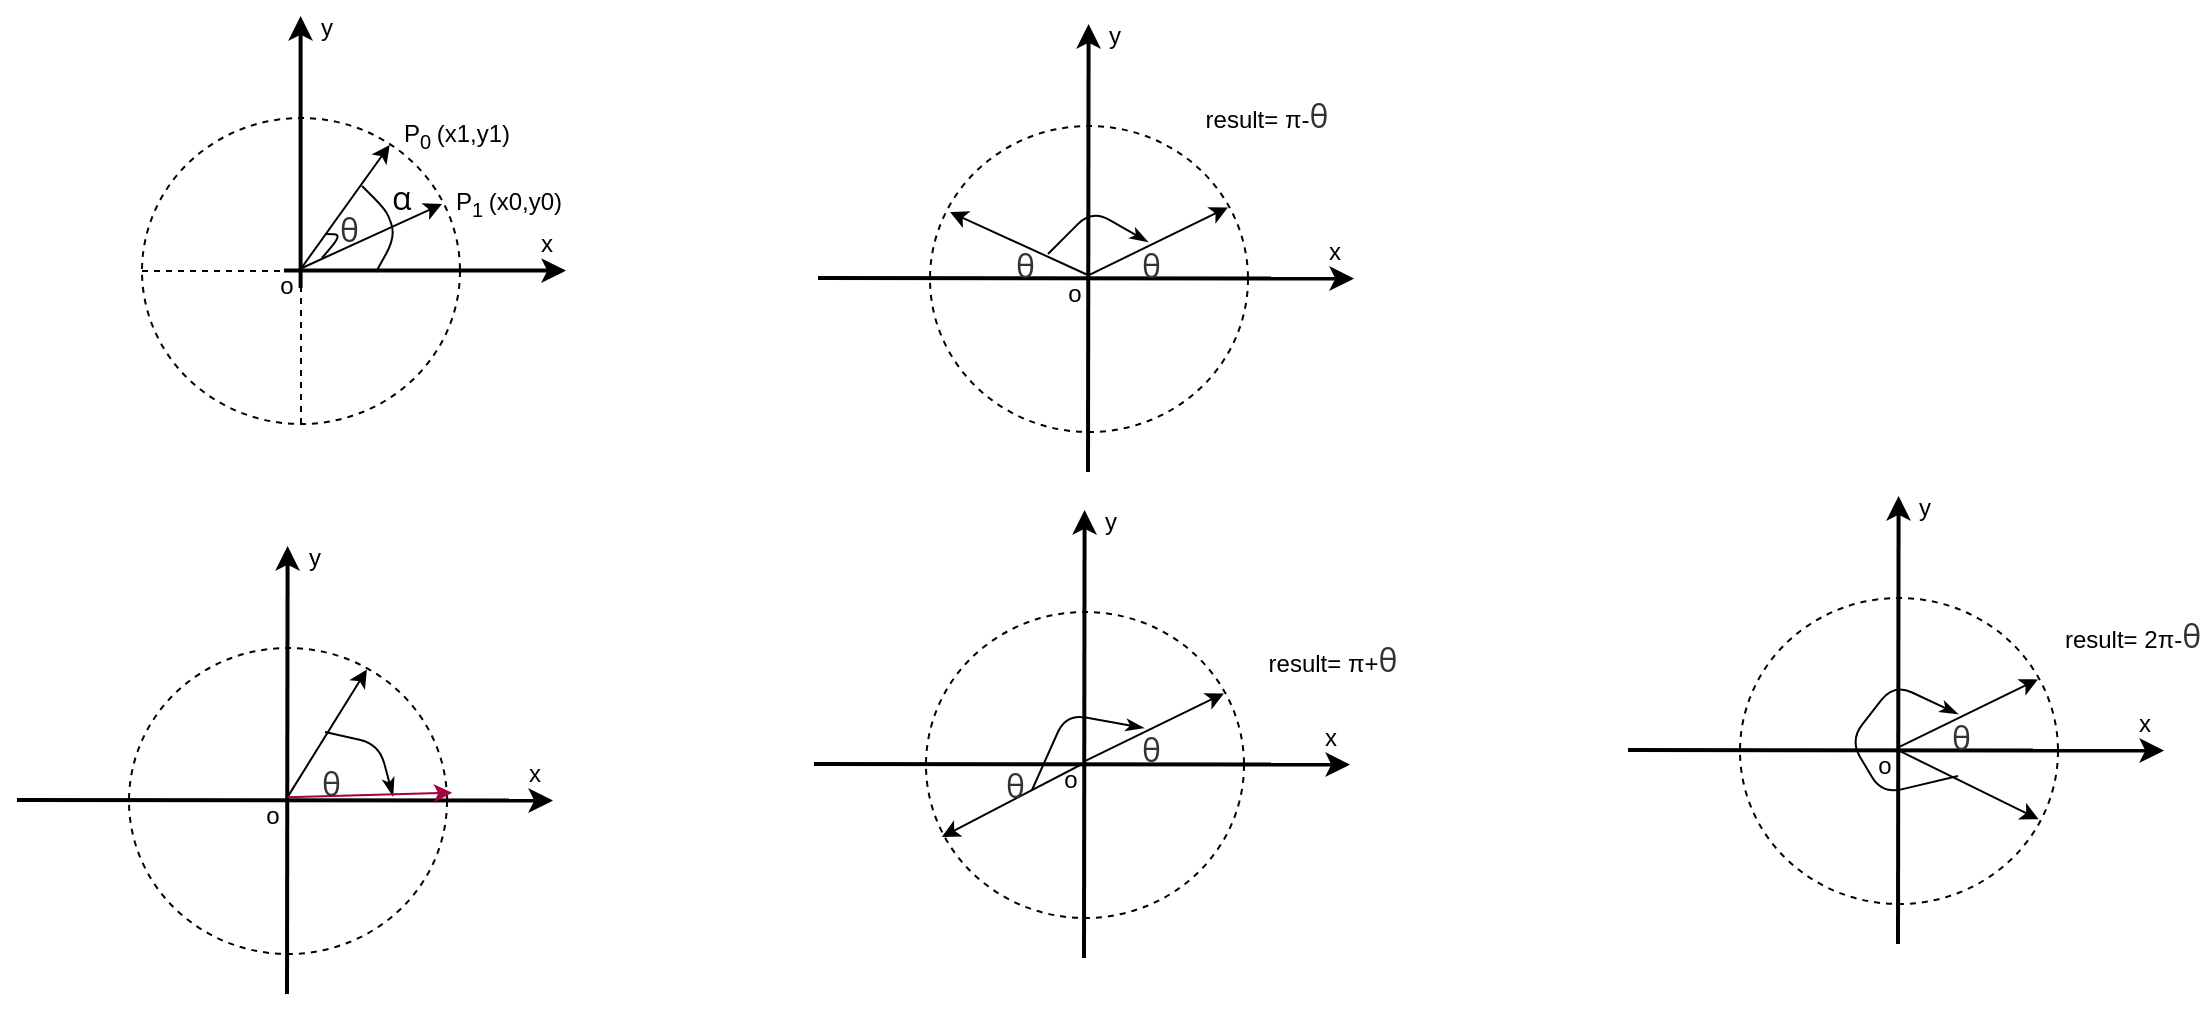 <mxfile>
    <diagram id="dxUCbwSKkGaz4fF3e_iy" name="第 1 页">
        <mxGraphModel dx="1175" dy="545" grid="0" gridSize="10" guides="1" tooltips="1" connect="1" arrows="1" fold="1" page="1" pageScale="1" pageWidth="827" pageHeight="1169" background="#ffffff" math="0" shadow="0">
            <root>
                <mxCell id="0"/>
                <mxCell id="1" parent="0"/>
                <mxCell id="16" value="" style="shape=orEllipse;perimeter=ellipsePerimeter;whiteSpace=wrap;html=1;backgroundOutline=1;fontColor=#000000;strokeColor=#000000;fillColor=none;dashed=1;" vertex="1" parent="1">
                    <mxGeometry x="137" y="285" width="159" height="153" as="geometry"/>
                </mxCell>
                <mxCell id="17" value="" style="endArrow=classic;html=1;strokeColor=#000000;strokeWidth=2;" edge="1" parent="1">
                    <mxGeometry width="50" height="50" relative="1" as="geometry">
                        <mxPoint x="208" y="361.3" as="sourcePoint"/>
                        <mxPoint x="349" y="361.3" as="targetPoint"/>
                    </mxGeometry>
                </mxCell>
                <mxCell id="18" value="" style="endArrow=classic;html=1;strokeColor=#000000;strokeWidth=2;" edge="1" parent="1">
                    <mxGeometry width="50" height="50" relative="1" as="geometry">
                        <mxPoint x="216.3" y="370" as="sourcePoint"/>
                        <mxPoint x="216.3" y="234" as="targetPoint"/>
                    </mxGeometry>
                </mxCell>
                <mxCell id="19" value="" style="endArrow=classic;html=1;fontColor=#000000;strokeColor=#000000;strokeWidth=1;" edge="1" parent="1">
                    <mxGeometry width="50" height="50" relative="1" as="geometry">
                        <mxPoint x="217" y="360" as="sourcePoint"/>
                        <mxPoint x="287" y="328" as="targetPoint"/>
                    </mxGeometry>
                </mxCell>
                <mxCell id="20" value="" style="endArrow=classic;html=1;fontColor=#000000;strokeColor=#000000;strokeWidth=1;entryX=0.779;entryY=0.088;entryDx=0;entryDy=0;entryPerimeter=0;" edge="1" parent="1" target="16">
                    <mxGeometry width="50" height="50" relative="1" as="geometry">
                        <mxPoint x="216" y="361" as="sourcePoint"/>
                        <mxPoint x="286" y="329" as="targetPoint"/>
                    </mxGeometry>
                </mxCell>
                <mxCell id="21" value="&lt;font color=&quot;#000000&quot;&gt;x&lt;/font&gt;" style="text;html=1;align=center;verticalAlign=middle;resizable=0;points=[];autosize=1;strokeColor=none;fillColor=none;" vertex="1" parent="1">
                    <mxGeometry x="331" y="339" width="16" height="18" as="geometry"/>
                </mxCell>
                <mxCell id="22" value="&lt;font color=&quot;#000000&quot;&gt;y&lt;/font&gt;" style="text;html=1;align=center;verticalAlign=middle;resizable=0;points=[];autosize=1;strokeColor=none;fillColor=none;" vertex="1" parent="1">
                    <mxGeometry x="221" y="231" width="16" height="18" as="geometry"/>
                </mxCell>
                <mxCell id="23" value="P&lt;sub&gt;1&amp;nbsp;&lt;/sub&gt;(x0,y0)" style="text;html=1;align=center;verticalAlign=middle;resizable=0;points=[];autosize=1;strokeColor=none;fillColor=none;fontColor=#000000;" vertex="1" parent="1">
                    <mxGeometry x="288" y="316" width="63" height="23" as="geometry"/>
                </mxCell>
                <mxCell id="24" value="P&lt;sub&gt;0&amp;nbsp;&lt;/sub&gt;(x1,y1)" style="text;html=1;align=center;verticalAlign=middle;resizable=0;points=[];autosize=1;strokeColor=none;fillColor=none;fontColor=#000000;" vertex="1" parent="1">
                    <mxGeometry x="262" y="282" width="63" height="23" as="geometry"/>
                </mxCell>
                <mxCell id="25" value="o" style="text;html=1;align=center;verticalAlign=middle;resizable=0;points=[];autosize=1;strokeColor=none;fillColor=none;fontColor=#000000;" vertex="1" parent="1">
                    <mxGeometry x="200" y="360" width="17" height="18" as="geometry"/>
                </mxCell>
                <mxCell id="27" value="" style="endArrow=none;html=1;fontColor=#000000;strokeColor=#000000;strokeWidth=1;" edge="1" parent="1">
                    <mxGeometry width="50" height="50" relative="1" as="geometry">
                        <mxPoint x="254" y="362" as="sourcePoint"/>
                        <mxPoint x="247" y="319" as="targetPoint"/>
                        <Array as="points">
                            <mxPoint x="264" y="344"/>
                            <mxPoint x="259" y="331"/>
                        </Array>
                    </mxGeometry>
                </mxCell>
                <mxCell id="30" value="&lt;span style=&quot;font-family: &amp;#34;open sans&amp;#34; , &amp;#34;clear sans&amp;#34; , &amp;#34;helvetica neue&amp;#34; , &amp;#34;helvetica&amp;#34; , &amp;#34;arial&amp;#34; , &amp;#34;segoe ui emoji&amp;#34; , sans-serif ; font-size: 16px ; text-align: center&quot;&gt;α&lt;/span&gt;" style="text;whiteSpace=wrap;html=1;fontColor=#000000;" vertex="1" parent="1">
                    <mxGeometry x="260.0" y="309.12" width="16.04" height="29.88" as="geometry"/>
                </mxCell>
                <mxCell id="31" value="&lt;span style=&quot;color: rgb(51 , 51 , 51) ; font-family: &amp;#34;open sans&amp;#34; , &amp;#34;clear sans&amp;#34; , &amp;#34;helvetica neue&amp;#34; , &amp;#34;helvetica&amp;#34; , &amp;#34;arial&amp;#34; , &amp;#34;segoe ui emoji&amp;#34; , sans-serif ; font-size: 16px ; font-style: normal ; font-weight: 400 ; letter-spacing: normal ; text-indent: 0px ; text-transform: none ; word-spacing: 0px ; display: inline ; float: none&quot;&gt;θ&lt;/span&gt;" style="text;whiteSpace=wrap;html=1;fontColor=#000000;" vertex="1" parent="1">
                    <mxGeometry x="234" y="325" width="12" height="20" as="geometry"/>
                </mxCell>
                <mxCell id="32" value="" style="endArrow=none;html=1;fontColor=#000000;strokeColor=#000000;strokeWidth=1;" edge="1" parent="1">
                    <mxGeometry width="50" height="50" relative="1" as="geometry">
                        <mxPoint x="227" y="355" as="sourcePoint"/>
                        <mxPoint x="229" y="343" as="targetPoint"/>
                        <Array as="points">
                            <mxPoint x="237" y="343.13"/>
                        </Array>
                    </mxGeometry>
                </mxCell>
                <mxCell id="33" value="" style="shape=orEllipse;perimeter=ellipsePerimeter;whiteSpace=wrap;html=1;backgroundOutline=1;fontColor=#000000;strokeColor=#000000;fillColor=none;dashed=1;" vertex="1" parent="1">
                    <mxGeometry x="531" y="289" width="159" height="153" as="geometry"/>
                </mxCell>
                <mxCell id="34" value="" style="endArrow=classic;html=1;strokeColor=#000000;strokeWidth=2;" edge="1" parent="1">
                    <mxGeometry width="50" height="50" relative="1" as="geometry">
                        <mxPoint x="475" y="365" as="sourcePoint"/>
                        <mxPoint x="743" y="365.3" as="targetPoint"/>
                    </mxGeometry>
                </mxCell>
                <mxCell id="35" value="" style="endArrow=classic;html=1;strokeColor=#000000;strokeWidth=2;" edge="1" parent="1">
                    <mxGeometry width="50" height="50" relative="1" as="geometry">
                        <mxPoint x="610" y="462" as="sourcePoint"/>
                        <mxPoint x="610.3" y="238" as="targetPoint"/>
                    </mxGeometry>
                </mxCell>
                <mxCell id="36" value="" style="endArrow=classic;html=1;fontColor=#000000;strokeColor=#000000;strokeWidth=1;" edge="1" parent="1">
                    <mxGeometry width="50" height="50" relative="1" as="geometry">
                        <mxPoint x="611" y="364" as="sourcePoint"/>
                        <mxPoint x="541" y="332.0" as="targetPoint"/>
                    </mxGeometry>
                </mxCell>
                <mxCell id="38" value="&lt;font color=&quot;#000000&quot;&gt;x&lt;/font&gt;" style="text;html=1;align=center;verticalAlign=middle;resizable=0;points=[];autosize=1;strokeColor=none;fillColor=none;" vertex="1" parent="1">
                    <mxGeometry x="725" y="343" width="16" height="18" as="geometry"/>
                </mxCell>
                <mxCell id="39" value="&lt;font color=&quot;#000000&quot;&gt;y&lt;/font&gt;" style="text;html=1;align=center;verticalAlign=middle;resizable=0;points=[];autosize=1;strokeColor=none;fillColor=none;" vertex="1" parent="1">
                    <mxGeometry x="615" y="235" width="16" height="18" as="geometry"/>
                </mxCell>
                <mxCell id="42" value="o" style="text;html=1;align=center;verticalAlign=middle;resizable=0;points=[];autosize=1;strokeColor=none;fillColor=none;fontColor=#000000;" vertex="1" parent="1">
                    <mxGeometry x="594" y="364" width="17" height="18" as="geometry"/>
                </mxCell>
                <mxCell id="47" value="" style="endArrow=classic;html=1;fontColor=#000000;strokeColor=#000000;strokeWidth=1;exitX=0.952;exitY=-0.018;exitDx=0;exitDy=0;exitPerimeter=0;entryX=0.937;entryY=0.266;entryDx=0;entryDy=0;entryPerimeter=0;" edge="1" parent="1" source="42" target="33">
                    <mxGeometry width="50" height="50" relative="1" as="geometry">
                        <mxPoint x="611" y="366" as="sourcePoint"/>
                        <mxPoint x="681" y="322" as="targetPoint"/>
                    </mxGeometry>
                </mxCell>
                <mxCell id="49" value="" style="endArrow=classicThin;html=1;fontColor=#000000;strokeColor=#000000;strokeWidth=1;endFill=1;" edge="1" parent="1">
                    <mxGeometry width="50" height="50" relative="1" as="geometry">
                        <mxPoint x="590" y="353" as="sourcePoint"/>
                        <mxPoint x="640" y="347" as="targetPoint"/>
                        <Array as="points">
                            <mxPoint x="612" y="331"/>
                        </Array>
                    </mxGeometry>
                </mxCell>
                <mxCell id="50" value="" style="shape=orEllipse;perimeter=ellipsePerimeter;whiteSpace=wrap;html=1;backgroundOutline=1;fontColor=#000000;strokeColor=#000000;fillColor=none;dashed=1;" vertex="1" parent="1">
                    <mxGeometry x="529" y="532" width="159" height="153" as="geometry"/>
                </mxCell>
                <mxCell id="51" value="" style="endArrow=classic;html=1;strokeColor=#000000;strokeWidth=2;" edge="1" parent="1">
                    <mxGeometry width="50" height="50" relative="1" as="geometry">
                        <mxPoint x="473" y="608" as="sourcePoint"/>
                        <mxPoint x="741" y="608.3" as="targetPoint"/>
                    </mxGeometry>
                </mxCell>
                <mxCell id="52" value="" style="endArrow=classic;html=1;strokeColor=#000000;strokeWidth=2;" edge="1" parent="1">
                    <mxGeometry width="50" height="50" relative="1" as="geometry">
                        <mxPoint x="608" y="705" as="sourcePoint"/>
                        <mxPoint x="608.3" y="481" as="targetPoint"/>
                    </mxGeometry>
                </mxCell>
                <mxCell id="53" value="" style="endArrow=classic;html=1;fontColor=#000000;strokeColor=#000000;strokeWidth=1;entryX=0.05;entryY=0.735;entryDx=0;entryDy=0;entryPerimeter=0;" edge="1" parent="1" target="50">
                    <mxGeometry width="50" height="50" relative="1" as="geometry">
                        <mxPoint x="609" y="607" as="sourcePoint"/>
                        <mxPoint x="539" y="575.0" as="targetPoint"/>
                    </mxGeometry>
                </mxCell>
                <mxCell id="54" value="&lt;font color=&quot;#000000&quot;&gt;x&lt;/font&gt;" style="text;html=1;align=center;verticalAlign=middle;resizable=0;points=[];autosize=1;strokeColor=none;fillColor=none;" vertex="1" parent="1">
                    <mxGeometry x="723" y="586" width="16" height="18" as="geometry"/>
                </mxCell>
                <mxCell id="55" value="&lt;font color=&quot;#000000&quot;&gt;y&lt;/font&gt;" style="text;html=1;align=center;verticalAlign=middle;resizable=0;points=[];autosize=1;strokeColor=none;fillColor=none;" vertex="1" parent="1">
                    <mxGeometry x="613" y="478" width="16" height="18" as="geometry"/>
                </mxCell>
                <mxCell id="56" value="o" style="text;html=1;align=center;verticalAlign=middle;resizable=0;points=[];autosize=1;strokeColor=none;fillColor=none;fontColor=#000000;" vertex="1" parent="1">
                    <mxGeometry x="592" y="607" width="17" height="18" as="geometry"/>
                </mxCell>
                <mxCell id="57" value="" style="endArrow=classic;html=1;fontColor=#000000;strokeColor=#000000;strokeWidth=1;exitX=0.952;exitY=-0.018;exitDx=0;exitDy=0;exitPerimeter=0;entryX=0.937;entryY=0.266;entryDx=0;entryDy=0;entryPerimeter=0;" edge="1" source="56" target="50" parent="1">
                    <mxGeometry width="50" height="50" relative="1" as="geometry">
                        <mxPoint x="609" y="609" as="sourcePoint"/>
                        <mxPoint x="679" y="565" as="targetPoint"/>
                    </mxGeometry>
                </mxCell>
                <mxCell id="58" value="" style="endArrow=classicThin;html=1;fontColor=#000000;strokeColor=#000000;strokeWidth=1;endFill=1;" edge="1" parent="1">
                    <mxGeometry width="50" height="50" relative="1" as="geometry">
                        <mxPoint x="582" y="621" as="sourcePoint"/>
                        <mxPoint x="638" y="590" as="targetPoint"/>
                        <Array as="points">
                            <mxPoint x="599" y="583"/>
                        </Array>
                    </mxGeometry>
                </mxCell>
                <mxCell id="60" value="" style="shape=orEllipse;perimeter=ellipsePerimeter;whiteSpace=wrap;html=1;backgroundOutline=1;fontColor=#000000;strokeColor=#000000;fillColor=none;dashed=1;" vertex="1" parent="1">
                    <mxGeometry x="936" y="525" width="159" height="153" as="geometry"/>
                </mxCell>
                <mxCell id="61" value="" style="endArrow=classic;html=1;strokeColor=#000000;strokeWidth=2;" edge="1" parent="1">
                    <mxGeometry width="50" height="50" relative="1" as="geometry">
                        <mxPoint x="880" y="601" as="sourcePoint"/>
                        <mxPoint x="1148" y="601.3" as="targetPoint"/>
                    </mxGeometry>
                </mxCell>
                <mxCell id="62" value="" style="endArrow=classic;html=1;strokeColor=#000000;strokeWidth=2;" edge="1" parent="1">
                    <mxGeometry width="50" height="50" relative="1" as="geometry">
                        <mxPoint x="1015" y="698" as="sourcePoint"/>
                        <mxPoint x="1015.3" y="474" as="targetPoint"/>
                    </mxGeometry>
                </mxCell>
                <mxCell id="63" value="" style="endArrow=classic;html=1;fontColor=#000000;strokeColor=#000000;strokeWidth=1;entryX=0.939;entryY=0.723;entryDx=0;entryDy=0;entryPerimeter=0;exitX=0.957;exitY=0.068;exitDx=0;exitDy=0;exitPerimeter=0;" edge="1" target="60" parent="1" source="66">
                    <mxGeometry width="50" height="50" relative="1" as="geometry">
                        <mxPoint x="1016" y="600" as="sourcePoint"/>
                        <mxPoint x="946" y="568.0" as="targetPoint"/>
                        <Array as="points"/>
                    </mxGeometry>
                </mxCell>
                <mxCell id="64" value="&lt;font color=&quot;#000000&quot;&gt;x&lt;/font&gt;" style="text;html=1;align=center;verticalAlign=middle;resizable=0;points=[];autosize=1;strokeColor=none;fillColor=none;" vertex="1" parent="1">
                    <mxGeometry x="1130" y="579" width="16" height="18" as="geometry"/>
                </mxCell>
                <mxCell id="65" value="&lt;font color=&quot;#000000&quot;&gt;y&lt;/font&gt;" style="text;html=1;align=center;verticalAlign=middle;resizable=0;points=[];autosize=1;strokeColor=none;fillColor=none;" vertex="1" parent="1">
                    <mxGeometry x="1020" y="471" width="16" height="18" as="geometry"/>
                </mxCell>
                <mxCell id="66" value="o" style="text;html=1;align=center;verticalAlign=middle;resizable=0;points=[];autosize=1;strokeColor=none;fillColor=none;fontColor=#000000;" vertex="1" parent="1">
                    <mxGeometry x="999" y="600" width="17" height="18" as="geometry"/>
                </mxCell>
                <mxCell id="67" value="" style="endArrow=classic;html=1;fontColor=#000000;strokeColor=#000000;strokeWidth=1;exitX=0.952;exitY=-0.018;exitDx=0;exitDy=0;exitPerimeter=0;entryX=0.937;entryY=0.266;entryDx=0;entryDy=0;entryPerimeter=0;" edge="1" source="66" target="60" parent="1">
                    <mxGeometry width="50" height="50" relative="1" as="geometry">
                        <mxPoint x="1016" y="602" as="sourcePoint"/>
                        <mxPoint x="1086" y="558" as="targetPoint"/>
                    </mxGeometry>
                </mxCell>
                <mxCell id="68" value="" style="endArrow=classicThin;html=1;fontColor=#000000;strokeColor=#000000;strokeWidth=1;endFill=1;" edge="1" parent="1">
                    <mxGeometry width="50" height="50" relative="1" as="geometry">
                        <mxPoint x="1045" y="614" as="sourcePoint"/>
                        <mxPoint x="1045.0" y="583" as="targetPoint"/>
                        <Array as="points">
                            <mxPoint x="1007" y="623"/>
                            <mxPoint x="991" y="596"/>
                            <mxPoint x="1013" y="568"/>
                        </Array>
                    </mxGeometry>
                </mxCell>
                <mxCell id="69" value="&lt;span style=&quot;color: rgb(51 , 51 , 51) ; font-family: &amp;#34;open sans&amp;#34; , &amp;#34;clear sans&amp;#34; , &amp;#34;helvetica neue&amp;#34; , &amp;#34;helvetica&amp;#34; , &amp;#34;arial&amp;#34; , &amp;#34;segoe ui emoji&amp;#34; , sans-serif ; font-size: 16px ; font-style: normal ; font-weight: 400 ; letter-spacing: normal ; text-indent: 0px ; text-transform: none ; word-spacing: 0px ; display: inline ; float: none&quot;&gt;θ&lt;/span&gt;" style="text;whiteSpace=wrap;html=1;fontColor=#000000;" vertex="1" parent="1">
                    <mxGeometry x="635" y="343" width="12" height="20" as="geometry"/>
                </mxCell>
                <mxCell id="70" value="result= π-&lt;span style=&quot;color: rgb(51 , 51 , 51) ; font-family: &amp;#34;open sans&amp;#34; , &amp;#34;clear sans&amp;#34; , &amp;#34;helvetica neue&amp;#34; , &amp;#34;helvetica&amp;#34; , &amp;#34;arial&amp;#34; , &amp;#34;segoe ui emoji&amp;#34; , sans-serif ; font-size: 16px ; text-align: left&quot;&gt;θ&lt;/span&gt;" style="text;html=1;align=center;verticalAlign=middle;resizable=0;points=[];autosize=1;strokeColor=none;fillColor=none;fontColor=#000000;" vertex="1" parent="1">
                    <mxGeometry x="663" y="274" width="71" height="19" as="geometry"/>
                </mxCell>
                <mxCell id="71" value="result= π+&lt;span style=&quot;color: rgb(51 , 51 , 51) ; font-family: &amp;#34;open sans&amp;#34; , &amp;#34;clear sans&amp;#34; , &amp;#34;helvetica neue&amp;#34; , &amp;#34;helvetica&amp;#34; , &amp;#34;arial&amp;#34; , &amp;#34;segoe ui emoji&amp;#34; , sans-serif ; font-size: 16px ; text-align: left&quot;&gt;θ&lt;/span&gt;" style="text;html=1;align=center;verticalAlign=middle;resizable=0;points=[];autosize=1;strokeColor=none;fillColor=none;fontColor=#000000;" vertex="1" parent="1">
                    <mxGeometry x="694.5" y="546" width="74" height="19" as="geometry"/>
                </mxCell>
                <mxCell id="72" value="result= 2π-&lt;span style=&quot;color: rgb(51 , 51 , 51) ; font-family: &amp;#34;open sans&amp;#34; , &amp;#34;clear sans&amp;#34; , &amp;#34;helvetica neue&amp;#34; , &amp;#34;helvetica&amp;#34; , &amp;#34;arial&amp;#34; , &amp;#34;segoe ui emoji&amp;#34; , sans-serif ; font-size: 16px ; text-align: left&quot;&gt;θ&lt;/span&gt;" style="text;html=1;align=center;verticalAlign=middle;resizable=0;points=[];autosize=1;strokeColor=none;fillColor=none;fontColor=#000000;" vertex="1" parent="1">
                    <mxGeometry x="1093" y="534" width="78" height="19" as="geometry"/>
                </mxCell>
                <mxCell id="73" value="&lt;span style=&quot;color: rgb(51 , 51 , 51) ; font-family: &amp;#34;open sans&amp;#34; , &amp;#34;clear sans&amp;#34; , &amp;#34;helvetica neue&amp;#34; , &amp;#34;helvetica&amp;#34; , &amp;#34;arial&amp;#34; , &amp;#34;segoe ui emoji&amp;#34; , sans-serif ; font-size: 16px ; font-style: normal ; font-weight: 400 ; letter-spacing: normal ; text-indent: 0px ; text-transform: none ; word-spacing: 0px ; display: inline ; float: none&quot;&gt;θ&lt;/span&gt;" style="text;whiteSpace=wrap;html=1;fontColor=#000000;" vertex="1" parent="1">
                    <mxGeometry x="572" y="343" width="12" height="20" as="geometry"/>
                </mxCell>
                <mxCell id="74" value="&lt;span style=&quot;color: rgb(51 , 51 , 51) ; font-family: &amp;#34;open sans&amp;#34; , &amp;#34;clear sans&amp;#34; , &amp;#34;helvetica neue&amp;#34; , &amp;#34;helvetica&amp;#34; , &amp;#34;arial&amp;#34; , &amp;#34;segoe ui emoji&amp;#34; , sans-serif ; font-size: 16px ; font-style: normal ; font-weight: 400 ; letter-spacing: normal ; text-indent: 0px ; text-transform: none ; word-spacing: 0px ; display: inline ; float: none&quot;&gt;θ&lt;/span&gt;" style="text;whiteSpace=wrap;html=1;fontColor=#000000;" vertex="1" parent="1">
                    <mxGeometry x="635" y="585" width="12" height="20" as="geometry"/>
                </mxCell>
                <mxCell id="75" value="&lt;span style=&quot;color: rgb(51 , 51 , 51) ; font-family: &amp;#34;open sans&amp;#34; , &amp;#34;clear sans&amp;#34; , &amp;#34;helvetica neue&amp;#34; , &amp;#34;helvetica&amp;#34; , &amp;#34;arial&amp;#34; , &amp;#34;segoe ui emoji&amp;#34; , sans-serif ; font-size: 16px ; font-style: normal ; font-weight: 400 ; letter-spacing: normal ; text-indent: 0px ; text-transform: none ; word-spacing: 0px ; display: inline ; float: none&quot;&gt;θ&lt;/span&gt;" style="text;whiteSpace=wrap;html=1;fontColor=#000000;" vertex="1" parent="1">
                    <mxGeometry x="567" y="603" width="12" height="20" as="geometry"/>
                </mxCell>
                <mxCell id="76" value="&lt;span style=&quot;color: rgb(51 , 51 , 51) ; font-family: &amp;#34;open sans&amp;#34; , &amp;#34;clear sans&amp;#34; , &amp;#34;helvetica neue&amp;#34; , &amp;#34;helvetica&amp;#34; , &amp;#34;arial&amp;#34; , &amp;#34;segoe ui emoji&amp;#34; , sans-serif ; font-size: 16px ; font-style: normal ; font-weight: 400 ; letter-spacing: normal ; text-indent: 0px ; text-transform: none ; word-spacing: 0px ; display: inline ; float: none&quot;&gt;θ&lt;/span&gt;" style="text;whiteSpace=wrap;html=1;fontColor=#000000;" vertex="1" parent="1">
                    <mxGeometry x="1040" y="579" width="12" height="20" as="geometry"/>
                </mxCell>
                <mxCell id="78" value="" style="shape=orEllipse;perimeter=ellipsePerimeter;whiteSpace=wrap;html=1;backgroundOutline=1;fontColor=#000000;strokeColor=#000000;fillColor=none;dashed=1;" vertex="1" parent="1">
                    <mxGeometry x="130.5" y="550" width="159" height="153" as="geometry"/>
                </mxCell>
                <mxCell id="79" value="" style="endArrow=classic;html=1;strokeColor=#000000;strokeWidth=2;" edge="1" parent="1">
                    <mxGeometry width="50" height="50" relative="1" as="geometry">
                        <mxPoint x="74.5" y="626" as="sourcePoint"/>
                        <mxPoint x="342.5" y="626.3" as="targetPoint"/>
                    </mxGeometry>
                </mxCell>
                <mxCell id="80" value="" style="endArrow=classic;html=1;strokeColor=#000000;strokeWidth=2;" edge="1" parent="1">
                    <mxGeometry width="50" height="50" relative="1" as="geometry">
                        <mxPoint x="209.5" y="723" as="sourcePoint"/>
                        <mxPoint x="209.8" y="499" as="targetPoint"/>
                    </mxGeometry>
                </mxCell>
                <mxCell id="82" value="&lt;font color=&quot;#000000&quot;&gt;x&lt;/font&gt;" style="text;html=1;align=center;verticalAlign=middle;resizable=0;points=[];autosize=1;strokeColor=none;fillColor=none;" vertex="1" parent="1">
                    <mxGeometry x="324.5" y="604" width="16" height="18" as="geometry"/>
                </mxCell>
                <mxCell id="83" value="&lt;font color=&quot;#000000&quot;&gt;y&lt;/font&gt;" style="text;html=1;align=center;verticalAlign=middle;resizable=0;points=[];autosize=1;strokeColor=none;fillColor=none;" vertex="1" parent="1">
                    <mxGeometry x="214.5" y="496" width="16" height="18" as="geometry"/>
                </mxCell>
                <mxCell id="84" value="o" style="text;html=1;align=center;verticalAlign=middle;resizable=0;points=[];autosize=1;strokeColor=none;fillColor=none;fontColor=#000000;" vertex="1" parent="1">
                    <mxGeometry x="193.5" y="625" width="17" height="18" as="geometry"/>
                </mxCell>
                <mxCell id="85" value="" style="endArrow=classic;html=1;fontColor=#000000;strokeColor=#000000;strokeWidth=1;exitX=0.952;exitY=-0.018;exitDx=0;exitDy=0;exitPerimeter=0;entryX=0.748;entryY=0.07;entryDx=0;entryDy=0;entryPerimeter=0;" edge="1" source="84" target="78" parent="1">
                    <mxGeometry width="50" height="50" relative="1" as="geometry">
                        <mxPoint x="210.5" y="627" as="sourcePoint"/>
                        <mxPoint x="280.5" y="583" as="targetPoint"/>
                    </mxGeometry>
                </mxCell>
                <mxCell id="88" value="&lt;span style=&quot;color: rgb(51 , 51 , 51) ; font-family: &amp;#34;open sans&amp;#34; , &amp;#34;clear sans&amp;#34; , &amp;#34;helvetica neue&amp;#34; , &amp;#34;helvetica&amp;#34; , &amp;#34;arial&amp;#34; , &amp;#34;segoe ui emoji&amp;#34; , sans-serif ; font-size: 16px ; font-style: normal ; font-weight: 400 ; letter-spacing: normal ; text-indent: 0px ; text-transform: none ; word-spacing: 0px ; display: inline ; float: none&quot;&gt;θ&lt;/span&gt;" style="text;whiteSpace=wrap;html=1;fontColor=#000000;" vertex="1" parent="1">
                    <mxGeometry x="224.5" y="602" width="12" height="20" as="geometry"/>
                </mxCell>
                <mxCell id="91" value="" style="endArrow=classicThin;html=1;fontColor=#000000;strokeColor=#000000;strokeWidth=1;endFill=1;" edge="1" parent="1">
                    <mxGeometry width="50" height="50" relative="1" as="geometry">
                        <mxPoint x="228.5" y="592" as="sourcePoint"/>
                        <mxPoint x="262.5" y="624" as="targetPoint"/>
                        <Array as="points">
                            <mxPoint x="255.5" y="598"/>
                        </Array>
                    </mxGeometry>
                </mxCell>
                <mxCell id="92" value="" style="endArrow=classic;html=1;fontColor=#000000;strokeColor=#A50040;strokeWidth=1;exitX=0.952;exitY=-0.018;exitDx=0;exitDy=0;exitPerimeter=0;entryX=1.016;entryY=0.473;entryDx=0;entryDy=0;entryPerimeter=0;fillColor=#d80073;" edge="1" parent="1" source="84" target="78">
                    <mxGeometry width="50" height="50" relative="1" as="geometry">
                        <mxPoint x="210.5" y="627" as="sourcePoint"/>
                        <mxPoint x="280.5" y="583" as="targetPoint"/>
                    </mxGeometry>
                </mxCell>
            </root>
        </mxGraphModel>
    </diagram>
</mxfile>
